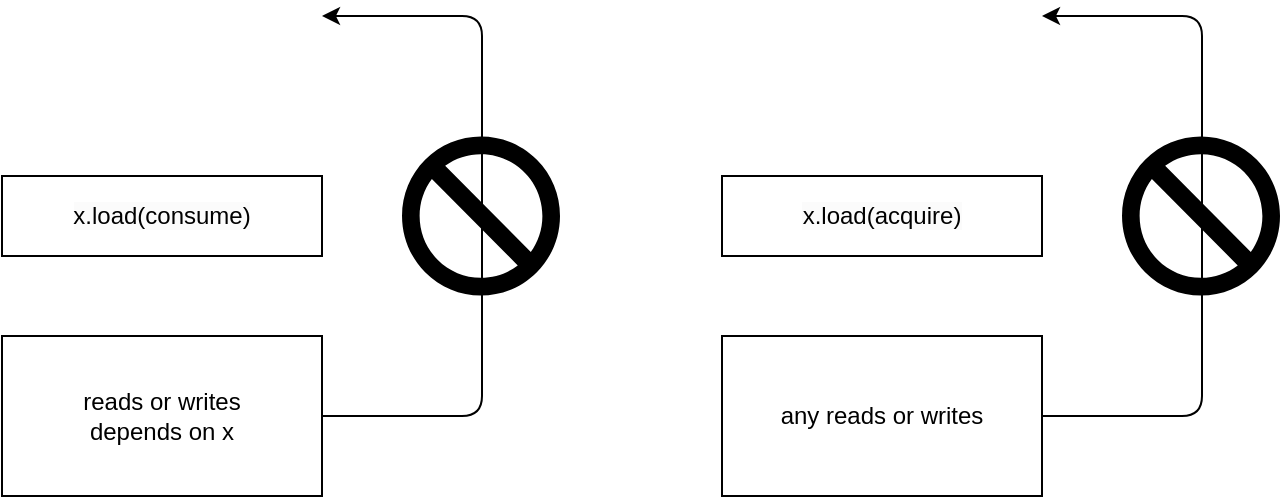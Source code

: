 <mxfile>
    <diagram id="i6vjMl_CzcjGftRs1Eye" name="consume-acquire">
        <mxGraphModel dx="828" dy="779" grid="1" gridSize="10" guides="1" tooltips="1" connect="1" arrows="1" fold="1" page="1" pageScale="1" pageWidth="850" pageHeight="1100" math="0" shadow="0">
            <root>
                <mxCell id="0"/>
                <mxCell id="1" parent="0"/>
                <mxCell id="2" value="any reads or writes" style="whiteSpace=wrap;html=1;rounded=0;" vertex="1" parent="1">
                    <mxGeometry x="440" y="480" width="160" height="80" as="geometry"/>
                </mxCell>
                <mxCell id="4" value="&lt;span style=&quot;color: rgb(0, 0, 0); font-family: Helvetica; font-size: 12px; font-style: normal; font-variant-ligatures: normal; font-variant-caps: normal; font-weight: 400; letter-spacing: normal; orphans: 2; text-indent: 0px; text-transform: none; widows: 2; word-spacing: 0px; -webkit-text-stroke-width: 0px; background-color: rgb(251, 251, 251); text-decoration-thickness: initial; text-decoration-style: initial; text-decoration-color: initial; float: none; display: inline !important;&quot;&gt;x.load(acquire)&lt;/span&gt;" style="whiteSpace=wrap;html=1;rounded=0;align=center;" vertex="1" parent="1">
                    <mxGeometry x="440" y="400" width="160" height="40" as="geometry"/>
                </mxCell>
                <mxCell id="5" value="" style="endArrow=classic;html=1;exitX=1;exitY=0.5;exitDx=0;exitDy=0;" edge="1" parent="1" source="2">
                    <mxGeometry width="50" height="50" relative="1" as="geometry">
                        <mxPoint x="610" y="400" as="sourcePoint"/>
                        <mxPoint x="600" y="320" as="targetPoint"/>
                        <Array as="points">
                            <mxPoint x="680" y="520"/>
                            <mxPoint x="680" y="320"/>
                        </Array>
                    </mxGeometry>
                </mxCell>
                <mxCell id="8" value="" style="shape=mxgraph.signs.safety.no;html=1;pointerEvents=1;fillColor=#000000;strokeColor=none;verticalLabelPosition=bottom;verticalAlign=top;align=center;" vertex="1" parent="1">
                    <mxGeometry x="640" y="380.25" width="79" height="79.5" as="geometry"/>
                </mxCell>
                <mxCell id="10" value="reads or writes&lt;br&gt;depends on x" style="whiteSpace=wrap;html=1;rounded=0;" vertex="1" parent="1">
                    <mxGeometry x="80" y="480" width="160" height="80" as="geometry"/>
                </mxCell>
                <mxCell id="11" value="&lt;span style=&quot;color: rgb(0, 0, 0); font-family: Helvetica; font-size: 12px; font-style: normal; font-variant-ligatures: normal; font-variant-caps: normal; font-weight: 400; letter-spacing: normal; orphans: 2; text-indent: 0px; text-transform: none; widows: 2; word-spacing: 0px; -webkit-text-stroke-width: 0px; background-color: rgb(251, 251, 251); text-decoration-thickness: initial; text-decoration-style: initial; text-decoration-color: initial; float: none; display: inline !important;&quot;&gt;x.load(consume)&lt;/span&gt;" style="whiteSpace=wrap;html=1;rounded=0;align=center;" vertex="1" parent="1">
                    <mxGeometry x="80" y="400" width="160" height="40" as="geometry"/>
                </mxCell>
                <mxCell id="12" value="" style="endArrow=classic;html=1;exitX=1;exitY=0.5;exitDx=0;exitDy=0;" edge="1" source="10" parent="1">
                    <mxGeometry width="50" height="50" relative="1" as="geometry">
                        <mxPoint x="250" y="400" as="sourcePoint"/>
                        <mxPoint x="240" y="320" as="targetPoint"/>
                        <Array as="points">
                            <mxPoint x="320" y="520"/>
                            <mxPoint x="320" y="320"/>
                        </Array>
                    </mxGeometry>
                </mxCell>
                <mxCell id="13" value="" style="shape=mxgraph.signs.safety.no;html=1;pointerEvents=1;fillColor=#000000;strokeColor=none;verticalLabelPosition=bottom;verticalAlign=top;align=center;" vertex="1" parent="1">
                    <mxGeometry x="280" y="380.25" width="79" height="79.5" as="geometry"/>
                </mxCell>
            </root>
        </mxGraphModel>
    </diagram>
    <diagram id="MF5A58BjBK2z_w6oSVyr" name="release">
        <mxGraphModel dx="828" dy="779" grid="1" gridSize="10" guides="1" tooltips="1" connect="1" arrows="1" fold="1" page="1" pageScale="1" pageWidth="850" pageHeight="1100" math="0" shadow="0">
            <root>
                <mxCell id="0"/>
                <mxCell id="1" parent="0"/>
                <mxCell id="UsLGZWnZHwo2yUFOX7MX-1" value="any reads or writes" style="whiteSpace=wrap;html=1;rounded=0;" vertex="1" parent="1">
                    <mxGeometry x="80" y="280" width="160" height="80" as="geometry"/>
                </mxCell>
                <mxCell id="UsLGZWnZHwo2yUFOX7MX-2" value="&lt;span style=&quot;color: rgb(0, 0, 0); font-family: Helvetica; font-size: 12px; font-style: normal; font-variant-ligatures: normal; font-variant-caps: normal; font-weight: 400; letter-spacing: normal; orphans: 2; text-indent: 0px; text-transform: none; widows: 2; word-spacing: 0px; -webkit-text-stroke-width: 0px; background-color: rgb(251, 251, 251); text-decoration-thickness: initial; text-decoration-style: initial; text-decoration-color: initial; float: none; display: inline !important;&quot;&gt;x.store(release)&lt;/span&gt;" style="whiteSpace=wrap;html=1;rounded=0;align=center;" vertex="1" parent="1">
                    <mxGeometry x="80" y="400" width="160" height="40" as="geometry"/>
                </mxCell>
                <mxCell id="UsLGZWnZHwo2yUFOX7MX-3" value="" style="endArrow=classic;html=1;exitX=1;exitY=0.5;exitDx=0;exitDy=0;" edge="1" parent="1" source="UsLGZWnZHwo2yUFOX7MX-1">
                    <mxGeometry width="50" height="50" relative="1" as="geometry">
                        <mxPoint x="250" y="400" as="sourcePoint"/>
                        <mxPoint x="240" y="520" as="targetPoint"/>
                        <Array as="points">
                            <mxPoint x="320" y="320"/>
                            <mxPoint x="320" y="520"/>
                        </Array>
                    </mxGeometry>
                </mxCell>
                <mxCell id="UsLGZWnZHwo2yUFOX7MX-4" value="" style="shape=mxgraph.signs.safety.no;html=1;pointerEvents=1;fillColor=#000000;strokeColor=none;verticalLabelPosition=bottom;verticalAlign=top;align=center;" vertex="1" parent="1">
                    <mxGeometry x="280" y="380.25" width="79" height="79.5" as="geometry"/>
                </mxCell>
            </root>
        </mxGraphModel>
    </diagram>
</mxfile>